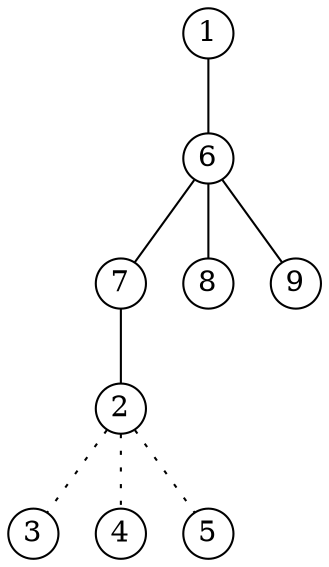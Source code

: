 strict graph G {
    node [shape=circle height=0.1 margin=0.01];
  edge [len=0.25];
    1 -- 6;
    6 -- 7;
    7 -- 2;
    6 -- 8;
    6 -- 9;
    2 -- 3 [style=dotted];
    2 -- 4 [style=dotted];
    2 -- 5 [style=dotted];
}